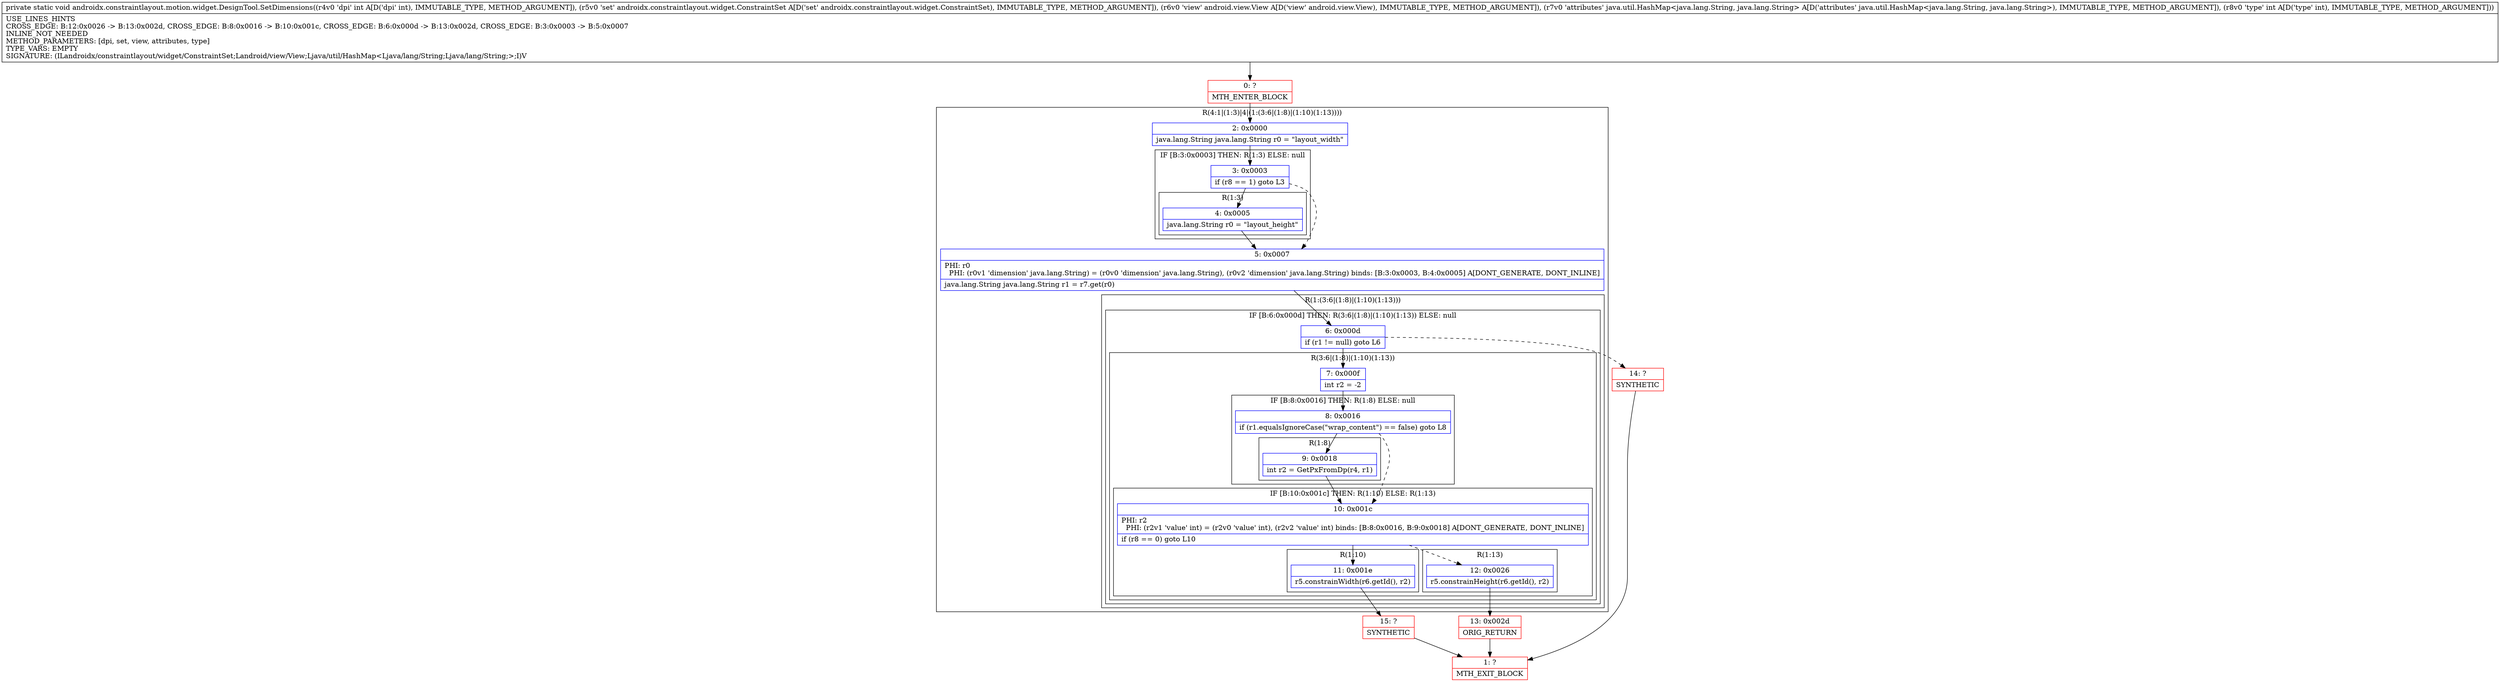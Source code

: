 digraph "CFG forandroidx.constraintlayout.motion.widget.DesignTool.SetDimensions(ILandroidx\/constraintlayout\/widget\/ConstraintSet;Landroid\/view\/View;Ljava\/util\/HashMap;I)V" {
subgraph cluster_Region_1512439252 {
label = "R(4:1|(1:3)|4|(1:(3:6|(1:8)|(1:10)(1:13))))";
node [shape=record,color=blue];
Node_2 [shape=record,label="{2\:\ 0x0000|java.lang.String java.lang.String r0 = \"layout_width\"\l}"];
subgraph cluster_IfRegion_483920644 {
label = "IF [B:3:0x0003] THEN: R(1:3) ELSE: null";
node [shape=record,color=blue];
Node_3 [shape=record,label="{3\:\ 0x0003|if (r8 == 1) goto L3\l}"];
subgraph cluster_Region_712565967 {
label = "R(1:3)";
node [shape=record,color=blue];
Node_4 [shape=record,label="{4\:\ 0x0005|java.lang.String r0 = \"layout_height\"\l}"];
}
}
Node_5 [shape=record,label="{5\:\ 0x0007|PHI: r0 \l  PHI: (r0v1 'dimension' java.lang.String) = (r0v0 'dimension' java.lang.String), (r0v2 'dimension' java.lang.String) binds: [B:3:0x0003, B:4:0x0005] A[DONT_GENERATE, DONT_INLINE]\l|java.lang.String java.lang.String r1 = r7.get(r0)\l}"];
subgraph cluster_Region_1473596759 {
label = "R(1:(3:6|(1:8)|(1:10)(1:13)))";
node [shape=record,color=blue];
subgraph cluster_IfRegion_1882293966 {
label = "IF [B:6:0x000d] THEN: R(3:6|(1:8)|(1:10)(1:13)) ELSE: null";
node [shape=record,color=blue];
Node_6 [shape=record,label="{6\:\ 0x000d|if (r1 != null) goto L6\l}"];
subgraph cluster_Region_1180066919 {
label = "R(3:6|(1:8)|(1:10)(1:13))";
node [shape=record,color=blue];
Node_7 [shape=record,label="{7\:\ 0x000f|int r2 = \-2\l}"];
subgraph cluster_IfRegion_1591422490 {
label = "IF [B:8:0x0016] THEN: R(1:8) ELSE: null";
node [shape=record,color=blue];
Node_8 [shape=record,label="{8\:\ 0x0016|if (r1.equalsIgnoreCase(\"wrap_content\") == false) goto L8\l}"];
subgraph cluster_Region_736473928 {
label = "R(1:8)";
node [shape=record,color=blue];
Node_9 [shape=record,label="{9\:\ 0x0018|int r2 = GetPxFromDp(r4, r1)\l}"];
}
}
subgraph cluster_IfRegion_1544390560 {
label = "IF [B:10:0x001c] THEN: R(1:10) ELSE: R(1:13)";
node [shape=record,color=blue];
Node_10 [shape=record,label="{10\:\ 0x001c|PHI: r2 \l  PHI: (r2v1 'value' int) = (r2v0 'value' int), (r2v2 'value' int) binds: [B:8:0x0016, B:9:0x0018] A[DONT_GENERATE, DONT_INLINE]\l|if (r8 == 0) goto L10\l}"];
subgraph cluster_Region_976067989 {
label = "R(1:10)";
node [shape=record,color=blue];
Node_11 [shape=record,label="{11\:\ 0x001e|r5.constrainWidth(r6.getId(), r2)\l}"];
}
subgraph cluster_Region_1023528756 {
label = "R(1:13)";
node [shape=record,color=blue];
Node_12 [shape=record,label="{12\:\ 0x0026|r5.constrainHeight(r6.getId(), r2)\l}"];
}
}
}
}
}
}
Node_0 [shape=record,color=red,label="{0\:\ ?|MTH_ENTER_BLOCK\l}"];
Node_15 [shape=record,color=red,label="{15\:\ ?|SYNTHETIC\l}"];
Node_1 [shape=record,color=red,label="{1\:\ ?|MTH_EXIT_BLOCK\l}"];
Node_13 [shape=record,color=red,label="{13\:\ 0x002d|ORIG_RETURN\l}"];
Node_14 [shape=record,color=red,label="{14\:\ ?|SYNTHETIC\l}"];
MethodNode[shape=record,label="{private static void androidx.constraintlayout.motion.widget.DesignTool.SetDimensions((r4v0 'dpi' int A[D('dpi' int), IMMUTABLE_TYPE, METHOD_ARGUMENT]), (r5v0 'set' androidx.constraintlayout.widget.ConstraintSet A[D('set' androidx.constraintlayout.widget.ConstraintSet), IMMUTABLE_TYPE, METHOD_ARGUMENT]), (r6v0 'view' android.view.View A[D('view' android.view.View), IMMUTABLE_TYPE, METHOD_ARGUMENT]), (r7v0 'attributes' java.util.HashMap\<java.lang.String, java.lang.String\> A[D('attributes' java.util.HashMap\<java.lang.String, java.lang.String\>), IMMUTABLE_TYPE, METHOD_ARGUMENT]), (r8v0 'type' int A[D('type' int), IMMUTABLE_TYPE, METHOD_ARGUMENT]))  | USE_LINES_HINTS\lCROSS_EDGE: B:12:0x0026 \-\> B:13:0x002d, CROSS_EDGE: B:8:0x0016 \-\> B:10:0x001c, CROSS_EDGE: B:6:0x000d \-\> B:13:0x002d, CROSS_EDGE: B:3:0x0003 \-\> B:5:0x0007\lINLINE_NOT_NEEDED\lMETHOD_PARAMETERS: [dpi, set, view, attributes, type]\lTYPE_VARS: EMPTY\lSIGNATURE: (ILandroidx\/constraintlayout\/widget\/ConstraintSet;Landroid\/view\/View;Ljava\/util\/HashMap\<Ljava\/lang\/String;Ljava\/lang\/String;\>;I)V\l}"];
MethodNode -> Node_0;Node_2 -> Node_3;
Node_3 -> Node_4;
Node_3 -> Node_5[style=dashed];
Node_4 -> Node_5;
Node_5 -> Node_6;
Node_6 -> Node_7;
Node_6 -> Node_14[style=dashed];
Node_7 -> Node_8;
Node_8 -> Node_9;
Node_8 -> Node_10[style=dashed];
Node_9 -> Node_10;
Node_10 -> Node_11;
Node_10 -> Node_12[style=dashed];
Node_11 -> Node_15;
Node_12 -> Node_13;
Node_0 -> Node_2;
Node_15 -> Node_1;
Node_13 -> Node_1;
Node_14 -> Node_1;
}

